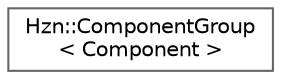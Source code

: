 digraph "Graphical Class Hierarchy"
{
 // LATEX_PDF_SIZE
  bgcolor="transparent";
  edge [fontname=Helvetica,fontsize=10,labelfontname=Helvetica,labelfontsize=10];
  node [fontname=Helvetica,fontsize=10,shape=box,height=0.2,width=0.4];
  rankdir="LR";
  Node0 [label="Hzn::ComponentGroup\l\< Component \>",height=0.2,width=0.4,color="grey40", fillcolor="white", style="filled",URL="$struct_hzn_1_1_component_group.html",tooltip=" "];
}
